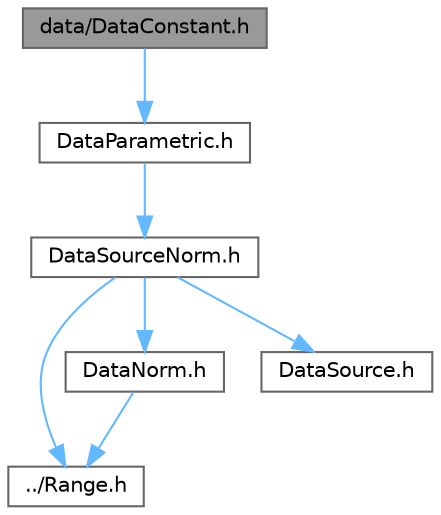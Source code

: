 digraph "data/DataConstant.h"
{
 // LATEX_PDF_SIZE
  bgcolor="transparent";
  edge [fontname=Helvetica,fontsize=10,labelfontname=Helvetica,labelfontsize=10];
  node [fontname=Helvetica,fontsize=10,shape=box,height=0.2,width=0.4];
  Node1 [label="data/DataConstant.h",height=0.2,width=0.4,color="gray40", fillcolor="grey60", style="filled", fontcolor="black",tooltip=" "];
  Node1 -> Node2 [color="steelblue1",style="solid"];
  Node2 [label="DataParametric.h",height=0.2,width=0.4,color="grey40", fillcolor="white", style="filled",URL="$_data_parametric_8h.html",tooltip=" "];
  Node2 -> Node3 [color="steelblue1",style="solid"];
  Node3 [label="DataSourceNorm.h",height=0.2,width=0.4,color="grey40", fillcolor="white", style="filled",URL="$_data_source_norm_8h.html",tooltip=" "];
  Node3 -> Node4 [color="steelblue1",style="solid"];
  Node4 [label="../Range.h",height=0.2,width=0.4,color="grey40", fillcolor="white", style="filled",URL="$_range_8h.html",tooltip=" "];
  Node3 -> Node5 [color="steelblue1",style="solid"];
  Node5 [label="DataNorm.h",height=0.2,width=0.4,color="grey40", fillcolor="white", style="filled",URL="$_data_norm_8h.html",tooltip=" "];
  Node5 -> Node4 [color="steelblue1",style="solid"];
  Node3 -> Node6 [color="steelblue1",style="solid"];
  Node6 [label="DataSource.h",height=0.2,width=0.4,color="grey40", fillcolor="white", style="filled",URL="$_data_source_8h.html",tooltip=" "];
}
